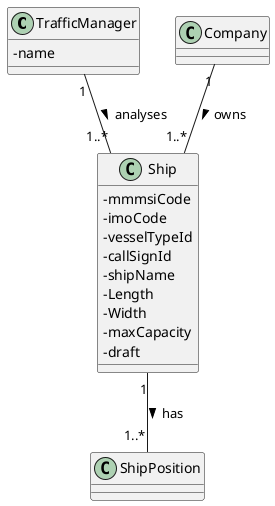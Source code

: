 @startuml
'https://plantuml.com/class-diagram
skinparam classAttributeIconSize 0

class TrafficManager{
    -name
}

class Company{}

class Ship {
    -mmmsiCode /'MMSI - 1'/
    -imoCode /'IMO - 9'/
    -vesselTypeId
    -callSignId /'CallSign - 10'/
    -shipName /'VesselName - 8'/
    - Length /'Length - 12'/
    -Width /'Width - 13'/
    -maxCapacity /'Cargo - 15'/
    -draft /'Draft - 14'/
}

Company "1" -- "1..*" Ship : owns >
TrafficManager "1" -- "1..*" Ship : analyses >
Ship "1" -- "1..*" ShipPosition: has >
@enduml